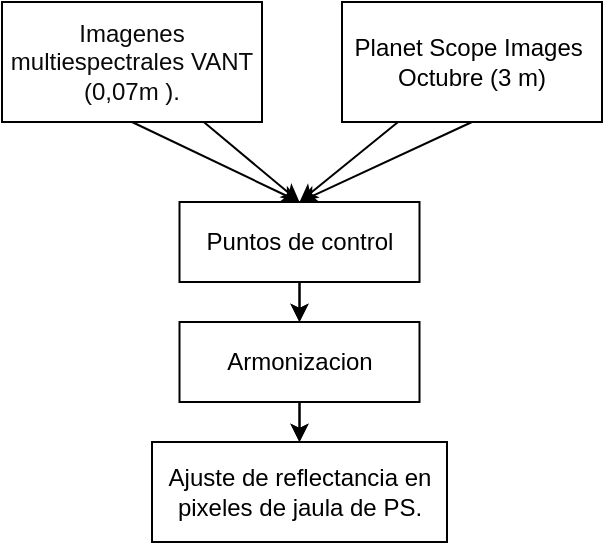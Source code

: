 <mxfile>
    <diagram id="JrUDwkEW0NimR2Fc-R8i" name="Page-1">
        <mxGraphModel dx="704" dy="667" grid="1" gridSize="10" guides="1" tooltips="1" connect="1" arrows="1" fold="1" page="1" pageScale="1" pageWidth="850" pageHeight="1100" background="#ffffff" math="0" shadow="0">
            <root>
                <mxCell id="0"/>
                <mxCell id="1" parent="0"/>
                <mxCell id="2" style="edgeStyle=none;html=1;entryX=0.5;entryY=0;entryDx=0;entryDy=0;" parent="1" source="3" target="5" edge="1">
                    <mxGeometry relative="1" as="geometry"/>
                </mxCell>
                <mxCell id="12" style="edgeStyle=none;html=1;entryX=0.5;entryY=0;entryDx=0;entryDy=0;fontColor=#000000;strokeColor=#000000;exitX=0.5;exitY=1;exitDx=0;exitDy=0;" edge="1" parent="1" source="3" target="5">
                    <mxGeometry relative="1" as="geometry"/>
                </mxCell>
                <mxCell id="3" value="Planet Scope Images&amp;nbsp;&lt;br&gt;Octubre (3 m)" style="rounded=0;whiteSpace=wrap;html=1;fillColor=none;fontColor=#000000;strokeColor=#000000;" parent="1" vertex="1">
                    <mxGeometry x="295" y="60" width="130" height="60" as="geometry"/>
                </mxCell>
                <mxCell id="4" style="edgeStyle=none;html=1;entryX=0.5;entryY=0;entryDx=0;entryDy=0;" parent="1" source="5" target="7" edge="1">
                    <mxGeometry relative="1" as="geometry"/>
                </mxCell>
                <mxCell id="13" style="edgeStyle=none;html=1;exitX=0.5;exitY=1;exitDx=0;exitDy=0;entryX=0.5;entryY=0;entryDx=0;entryDy=0;fontColor=#000000;strokeColor=#000000;" edge="1" parent="1" source="5" target="7">
                    <mxGeometry relative="1" as="geometry"/>
                </mxCell>
                <mxCell id="5" value="Puntos de control" style="rounded=0;whiteSpace=wrap;html=1;fontColor=#000000;fillColor=none;strokeColor=#000000;" parent="1" vertex="1">
                    <mxGeometry x="213.75" y="160" width="120" height="40" as="geometry"/>
                </mxCell>
                <mxCell id="6" style="edgeStyle=none;html=1;entryX=0.5;entryY=0;entryDx=0;entryDy=0;" parent="1" source="7" target="8" edge="1">
                    <mxGeometry relative="1" as="geometry"/>
                </mxCell>
                <mxCell id="14" style="edgeStyle=none;html=1;entryX=0.5;entryY=0;entryDx=0;entryDy=0;fontColor=#000000;strokeColor=#000000;" edge="1" parent="1" source="7" target="8">
                    <mxGeometry relative="1" as="geometry"/>
                </mxCell>
                <mxCell id="7" value="Armonizacion" style="rounded=0;whiteSpace=wrap;html=1;fontColor=#000000;fillColor=none;strokeColor=#000000;" parent="1" vertex="1">
                    <mxGeometry x="213.75" y="220" width="120" height="40" as="geometry"/>
                </mxCell>
                <mxCell id="8" value="Ajuste de reflectancia en pixeles de jaula de PS." style="rounded=0;whiteSpace=wrap;html=1;fontColor=#000000;fillColor=none;strokeColor=#000000;" parent="1" vertex="1">
                    <mxGeometry x="200" y="280" width="147.5" height="50" as="geometry"/>
                </mxCell>
                <mxCell id="9" style="edgeStyle=none;html=1;entryX=0.5;entryY=0;entryDx=0;entryDy=0;" parent="1" source="10" target="5" edge="1">
                    <mxGeometry relative="1" as="geometry"/>
                </mxCell>
                <mxCell id="11" style="edgeStyle=none;html=1;entryX=0.5;entryY=0;entryDx=0;entryDy=0;fontColor=#000000;strokeColor=#000000;exitX=0.5;exitY=1;exitDx=0;exitDy=0;" edge="1" parent="1" source="10" target="5">
                    <mxGeometry relative="1" as="geometry"/>
                </mxCell>
                <mxCell id="10" value="Imagenes multiespectrales VANT (0,07m )." style="rounded=0;whiteSpace=wrap;html=1;fillColor=none;fontColor=#0b0909;strokeColor=#000000;" parent="1" vertex="1">
                    <mxGeometry x="125" y="60" width="130" height="60" as="geometry"/>
                </mxCell>
            </root>
        </mxGraphModel>
    </diagram>
</mxfile>